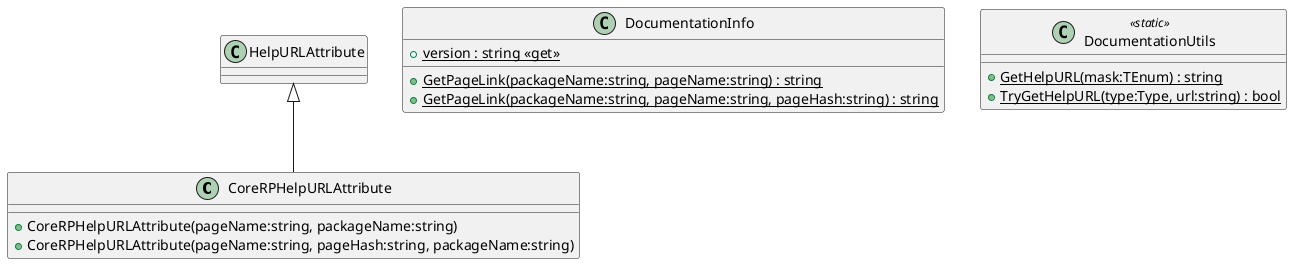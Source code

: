@startuml
class CoreRPHelpURLAttribute {
    + CoreRPHelpURLAttribute(pageName:string, packageName:string)
    + CoreRPHelpURLAttribute(pageName:string, pageHash:string, packageName:string)
}
class DocumentationInfo {
    + {static} version : string <<get>>
    + {static} GetPageLink(packageName:string, pageName:string) : string
    + {static} GetPageLink(packageName:string, pageName:string, pageHash:string) : string
}
class DocumentationUtils <<static>> {
    + {static} GetHelpURL(mask:TEnum) : string
    + {static} TryGetHelpURL(type:Type, url:string) : bool
}
HelpURLAttribute <|-- CoreRPHelpURLAttribute
@enduml
